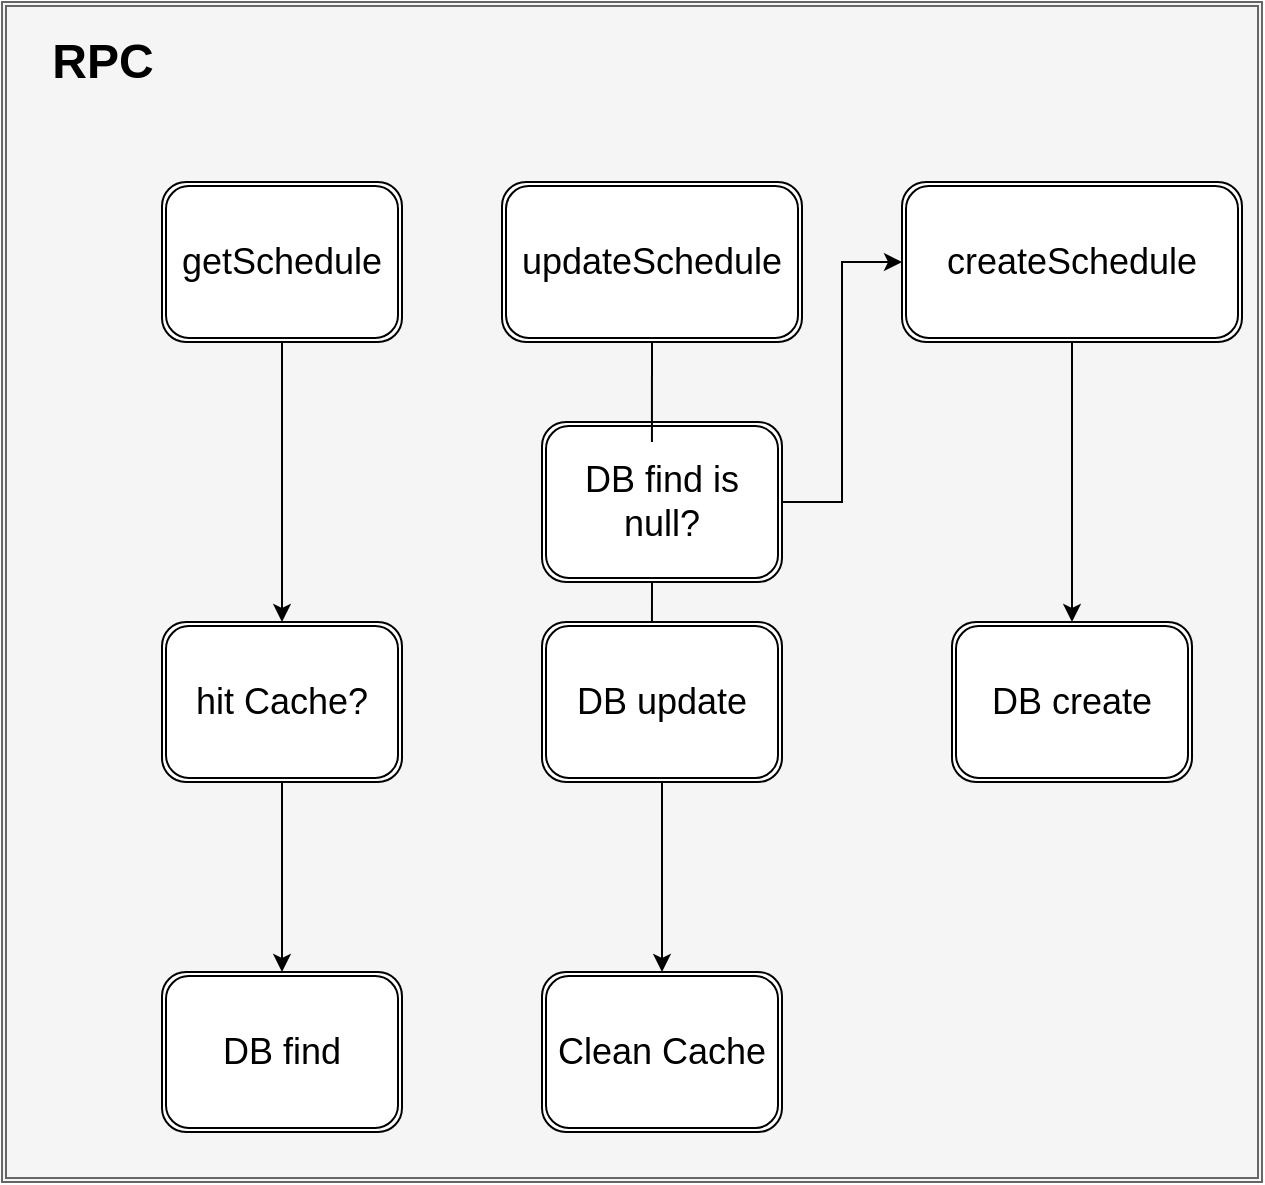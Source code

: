 <mxfile version="20.1.3" type="github">
  <diagram id="jmHD1suptkRCfOVeMCuu" name="第 1 页">
    <mxGraphModel dx="1426" dy="825" grid="1" gridSize="10" guides="1" tooltips="1" connect="1" arrows="1" fold="1" page="1" pageScale="1" pageWidth="827" pageHeight="1169" math="0" shadow="0">
      <root>
        <mxCell id="0" />
        <mxCell id="1" parent="0" />
        <mxCell id="bU5JSZ7Kf3sYQQzrW88A-1" value="" style="shape=ext;double=1;rounded=0;whiteSpace=wrap;html=1;fillColor=#f5f5f5;fontColor=#333333;strokeColor=#666666;" vertex="1" parent="1">
          <mxGeometry x="60" y="30" width="630" height="590" as="geometry" />
        </mxCell>
        <mxCell id="bU5JSZ7Kf3sYQQzrW88A-2" value="RPC" style="text;strokeColor=none;fillColor=none;html=1;fontSize=24;fontStyle=1;verticalAlign=middle;align=center;" vertex="1" parent="1">
          <mxGeometry x="60" y="40" width="100" height="40" as="geometry" />
        </mxCell>
        <mxCell id="bU5JSZ7Kf3sYQQzrW88A-3" style="edgeStyle=orthogonalEdgeStyle;rounded=0;orthogonalLoop=1;jettySize=auto;html=1;exitX=0.5;exitY=1;exitDx=0;exitDy=0;fontSize=18;" edge="1" parent="1" source="bU5JSZ7Kf3sYQQzrW88A-4" target="bU5JSZ7Kf3sYQQzrW88A-11">
          <mxGeometry relative="1" as="geometry" />
        </mxCell>
        <mxCell id="bU5JSZ7Kf3sYQQzrW88A-4" value="&lt;font style=&quot;font-size: 18px;&quot;&gt;getSchedule&lt;/font&gt;" style="shape=ext;double=1;rounded=1;whiteSpace=wrap;html=1;" vertex="1" parent="1">
          <mxGeometry x="140" y="120" width="120" height="80" as="geometry" />
        </mxCell>
        <mxCell id="bU5JSZ7Kf3sYQQzrW88A-5" style="edgeStyle=orthogonalEdgeStyle;rounded=0;orthogonalLoop=1;jettySize=auto;html=1;exitX=0.5;exitY=1;exitDx=0;exitDy=0;entryX=0.458;entryY=0.125;entryDx=0;entryDy=0;entryPerimeter=0;fontSize=18;startArrow=none;" edge="1" parent="1" source="bU5JSZ7Kf3sYQQzrW88A-17" target="bU5JSZ7Kf3sYQQzrW88A-13">
          <mxGeometry relative="1" as="geometry" />
        </mxCell>
        <mxCell id="bU5JSZ7Kf3sYQQzrW88A-6" value="updateSchedule" style="shape=ext;double=1;rounded=1;whiteSpace=wrap;html=1;fontSize=18;" vertex="1" parent="1">
          <mxGeometry x="310" y="120" width="150" height="80" as="geometry" />
        </mxCell>
        <mxCell id="bU5JSZ7Kf3sYQQzrW88A-7" style="edgeStyle=orthogonalEdgeStyle;rounded=0;orthogonalLoop=1;jettySize=auto;html=1;exitX=0.5;exitY=1;exitDx=0;exitDy=0;entryX=0.5;entryY=0;entryDx=0;entryDy=0;fontSize=18;" edge="1" parent="1" source="bU5JSZ7Kf3sYQQzrW88A-8" target="bU5JSZ7Kf3sYQQzrW88A-15">
          <mxGeometry relative="1" as="geometry" />
        </mxCell>
        <mxCell id="bU5JSZ7Kf3sYQQzrW88A-8" value="createSchedule" style="shape=ext;double=1;rounded=1;whiteSpace=wrap;html=1;fontSize=18;" vertex="1" parent="1">
          <mxGeometry x="510" y="120" width="170" height="80" as="geometry" />
        </mxCell>
        <mxCell id="bU5JSZ7Kf3sYQQzrW88A-9" value="" style="endArrow=classic;html=1;rounded=0;fontSize=18;exitX=0.5;exitY=1;exitDx=0;exitDy=0;" edge="1" parent="1" source="bU5JSZ7Kf3sYQQzrW88A-11" target="bU5JSZ7Kf3sYQQzrW88A-10">
          <mxGeometry width="50" height="50" relative="1" as="geometry">
            <mxPoint x="400" y="460" as="sourcePoint" />
            <mxPoint x="450" y="410" as="targetPoint" />
          </mxGeometry>
        </mxCell>
        <mxCell id="bU5JSZ7Kf3sYQQzrW88A-10" value="DB find" style="shape=ext;double=1;rounded=1;whiteSpace=wrap;html=1;fontSize=18;" vertex="1" parent="1">
          <mxGeometry x="140" y="515" width="120" height="80" as="geometry" />
        </mxCell>
        <mxCell id="bU5JSZ7Kf3sYQQzrW88A-11" value="hit Cache?" style="shape=ext;double=1;rounded=1;whiteSpace=wrap;html=1;fontSize=18;" vertex="1" parent="1">
          <mxGeometry x="140" y="340" width="120" height="80" as="geometry" />
        </mxCell>
        <mxCell id="bU5JSZ7Kf3sYQQzrW88A-12" style="edgeStyle=orthogonalEdgeStyle;rounded=0;orthogonalLoop=1;jettySize=auto;html=1;exitX=0.5;exitY=1;exitDx=0;exitDy=0;fontSize=18;" edge="1" parent="1" source="bU5JSZ7Kf3sYQQzrW88A-13" target="bU5JSZ7Kf3sYQQzrW88A-14">
          <mxGeometry relative="1" as="geometry" />
        </mxCell>
        <mxCell id="bU5JSZ7Kf3sYQQzrW88A-13" value="DB update" style="shape=ext;double=1;rounded=1;whiteSpace=wrap;html=1;fontSize=18;" vertex="1" parent="1">
          <mxGeometry x="330" y="340" width="120" height="80" as="geometry" />
        </mxCell>
        <mxCell id="bU5JSZ7Kf3sYQQzrW88A-14" value="Clean Cache" style="shape=ext;double=1;rounded=1;whiteSpace=wrap;html=1;fontSize=18;" vertex="1" parent="1">
          <mxGeometry x="330" y="515" width="120" height="80" as="geometry" />
        </mxCell>
        <mxCell id="bU5JSZ7Kf3sYQQzrW88A-15" value="DB create" style="shape=ext;double=1;rounded=1;whiteSpace=wrap;html=1;fontSize=18;" vertex="1" parent="1">
          <mxGeometry x="535" y="340" width="120" height="80" as="geometry" />
        </mxCell>
        <mxCell id="bU5JSZ7Kf3sYQQzrW88A-16" style="edgeStyle=orthogonalEdgeStyle;rounded=0;orthogonalLoop=1;jettySize=auto;html=1;exitX=1;exitY=0.5;exitDx=0;exitDy=0;entryX=0;entryY=0.5;entryDx=0;entryDy=0;fontSize=18;" edge="1" parent="1" source="bU5JSZ7Kf3sYQQzrW88A-17" target="bU5JSZ7Kf3sYQQzrW88A-8">
          <mxGeometry relative="1" as="geometry" />
        </mxCell>
        <mxCell id="bU5JSZ7Kf3sYQQzrW88A-17" value="DB find is null?" style="shape=ext;double=1;rounded=1;whiteSpace=wrap;html=1;fontSize=18;" vertex="1" parent="1">
          <mxGeometry x="330" y="240" width="120" height="80" as="geometry" />
        </mxCell>
        <mxCell id="bU5JSZ7Kf3sYQQzrW88A-18" value="" style="edgeStyle=orthogonalEdgeStyle;rounded=0;orthogonalLoop=1;jettySize=auto;html=1;exitX=0.5;exitY=1;exitDx=0;exitDy=0;entryX=0.458;entryY=0.125;entryDx=0;entryDy=0;entryPerimeter=0;fontSize=18;endArrow=none;" edge="1" parent="1" source="bU5JSZ7Kf3sYQQzrW88A-6" target="bU5JSZ7Kf3sYQQzrW88A-17">
          <mxGeometry relative="1" as="geometry">
            <mxPoint x="385" y="200" as="sourcePoint" />
            <mxPoint x="384.96" y="350" as="targetPoint" />
          </mxGeometry>
        </mxCell>
      </root>
    </mxGraphModel>
  </diagram>
</mxfile>
